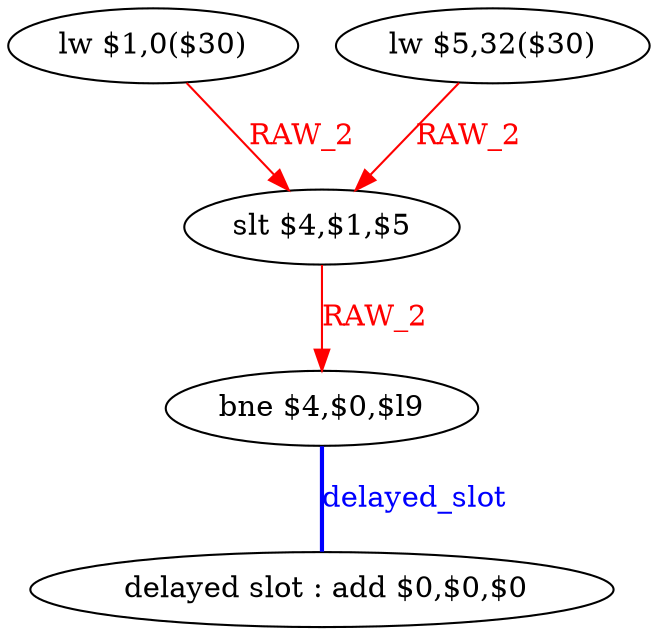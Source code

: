 digraph G1 {
node [shape = ellipse];
i4 [label = " delayed slot : add $0,$0,$0"] ;
i3 ->  i4 [style = bold, dir= none, fontcolor = blue, color = blue, label= "delayed_slot"];
i3 [label = "bne $4,$0,$l9"] ;
i0 [label = "lw $1,0($30)"] ;
i0 ->  i2 [color = red, fontcolor = red, label= "RAW_2"];
i2 [label = "slt $4,$1,$5"] ;
i2 ->  i3 [color = red, fontcolor = red, label= "RAW_2"];
i1 [label = "lw $5,32($30)"] ;
i1 ->  i2 [color = red, fontcolor = red, label= "RAW_2"];
}
